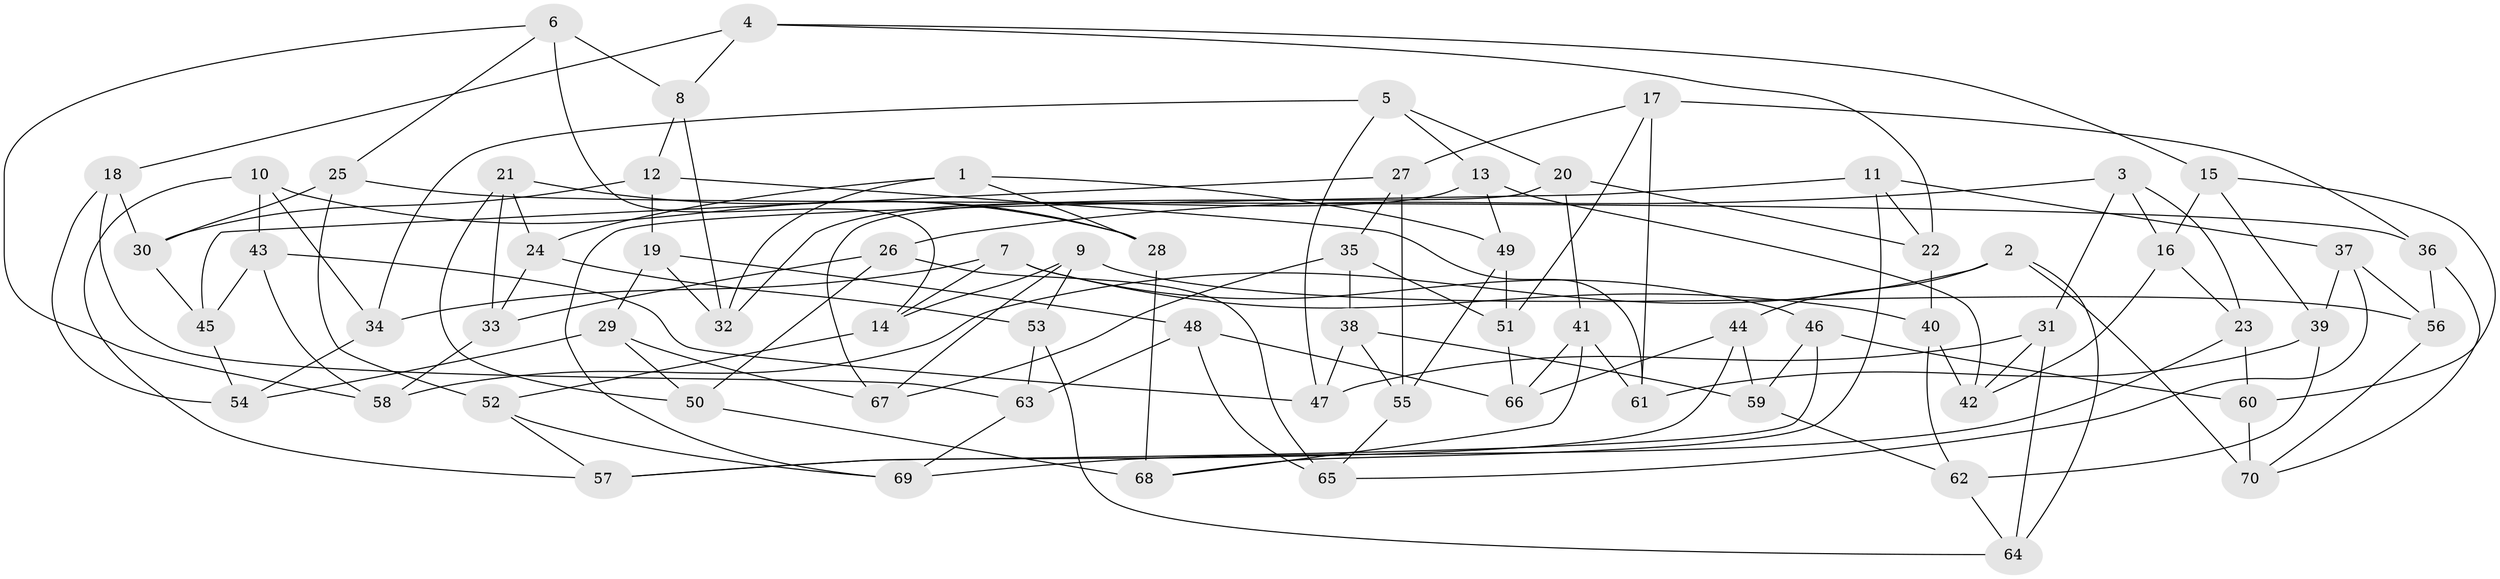 // coarse degree distribution, {4: 0.45714285714285713, 3: 0.08571428571428572, 6: 0.11428571428571428, 5: 0.17142857142857143, 7: 0.08571428571428572, 8: 0.08571428571428572}
// Generated by graph-tools (version 1.1) at 2025/02/03/04/25 22:02:01]
// undirected, 70 vertices, 140 edges
graph export_dot {
graph [start="1"]
  node [color=gray90,style=filled];
  1;
  2;
  3;
  4;
  5;
  6;
  7;
  8;
  9;
  10;
  11;
  12;
  13;
  14;
  15;
  16;
  17;
  18;
  19;
  20;
  21;
  22;
  23;
  24;
  25;
  26;
  27;
  28;
  29;
  30;
  31;
  32;
  33;
  34;
  35;
  36;
  37;
  38;
  39;
  40;
  41;
  42;
  43;
  44;
  45;
  46;
  47;
  48;
  49;
  50;
  51;
  52;
  53;
  54;
  55;
  56;
  57;
  58;
  59;
  60;
  61;
  62;
  63;
  64;
  65;
  66;
  67;
  68;
  69;
  70;
  1 -- 49;
  1 -- 24;
  1 -- 28;
  1 -- 32;
  2 -- 58;
  2 -- 70;
  2 -- 64;
  2 -- 44;
  3 -- 16;
  3 -- 26;
  3 -- 31;
  3 -- 23;
  4 -- 22;
  4 -- 18;
  4 -- 15;
  4 -- 8;
  5 -- 13;
  5 -- 34;
  5 -- 20;
  5 -- 47;
  6 -- 58;
  6 -- 14;
  6 -- 8;
  6 -- 25;
  7 -- 34;
  7 -- 14;
  7 -- 40;
  7 -- 46;
  8 -- 12;
  8 -- 32;
  9 -- 56;
  9 -- 53;
  9 -- 14;
  9 -- 67;
  10 -- 34;
  10 -- 28;
  10 -- 57;
  10 -- 43;
  11 -- 69;
  11 -- 37;
  11 -- 68;
  11 -- 22;
  12 -- 30;
  12 -- 19;
  12 -- 61;
  13 -- 32;
  13 -- 42;
  13 -- 49;
  14 -- 52;
  15 -- 16;
  15 -- 60;
  15 -- 39;
  16 -- 42;
  16 -- 23;
  17 -- 27;
  17 -- 36;
  17 -- 51;
  17 -- 61;
  18 -- 54;
  18 -- 63;
  18 -- 30;
  19 -- 48;
  19 -- 29;
  19 -- 32;
  20 -- 67;
  20 -- 41;
  20 -- 22;
  21 -- 28;
  21 -- 50;
  21 -- 24;
  21 -- 33;
  22 -- 40;
  23 -- 60;
  23 -- 69;
  24 -- 53;
  24 -- 33;
  25 -- 30;
  25 -- 52;
  25 -- 36;
  26 -- 33;
  26 -- 65;
  26 -- 50;
  27 -- 35;
  27 -- 55;
  27 -- 45;
  28 -- 68;
  29 -- 50;
  29 -- 54;
  29 -- 67;
  30 -- 45;
  31 -- 42;
  31 -- 64;
  31 -- 47;
  33 -- 58;
  34 -- 54;
  35 -- 38;
  35 -- 51;
  35 -- 67;
  36 -- 56;
  36 -- 70;
  37 -- 65;
  37 -- 39;
  37 -- 56;
  38 -- 59;
  38 -- 55;
  38 -- 47;
  39 -- 61;
  39 -- 62;
  40 -- 42;
  40 -- 62;
  41 -- 68;
  41 -- 61;
  41 -- 66;
  43 -- 58;
  43 -- 47;
  43 -- 45;
  44 -- 66;
  44 -- 57;
  44 -- 59;
  45 -- 54;
  46 -- 59;
  46 -- 57;
  46 -- 60;
  48 -- 66;
  48 -- 65;
  48 -- 63;
  49 -- 55;
  49 -- 51;
  50 -- 68;
  51 -- 66;
  52 -- 57;
  52 -- 69;
  53 -- 63;
  53 -- 64;
  55 -- 65;
  56 -- 70;
  59 -- 62;
  60 -- 70;
  62 -- 64;
  63 -- 69;
}
